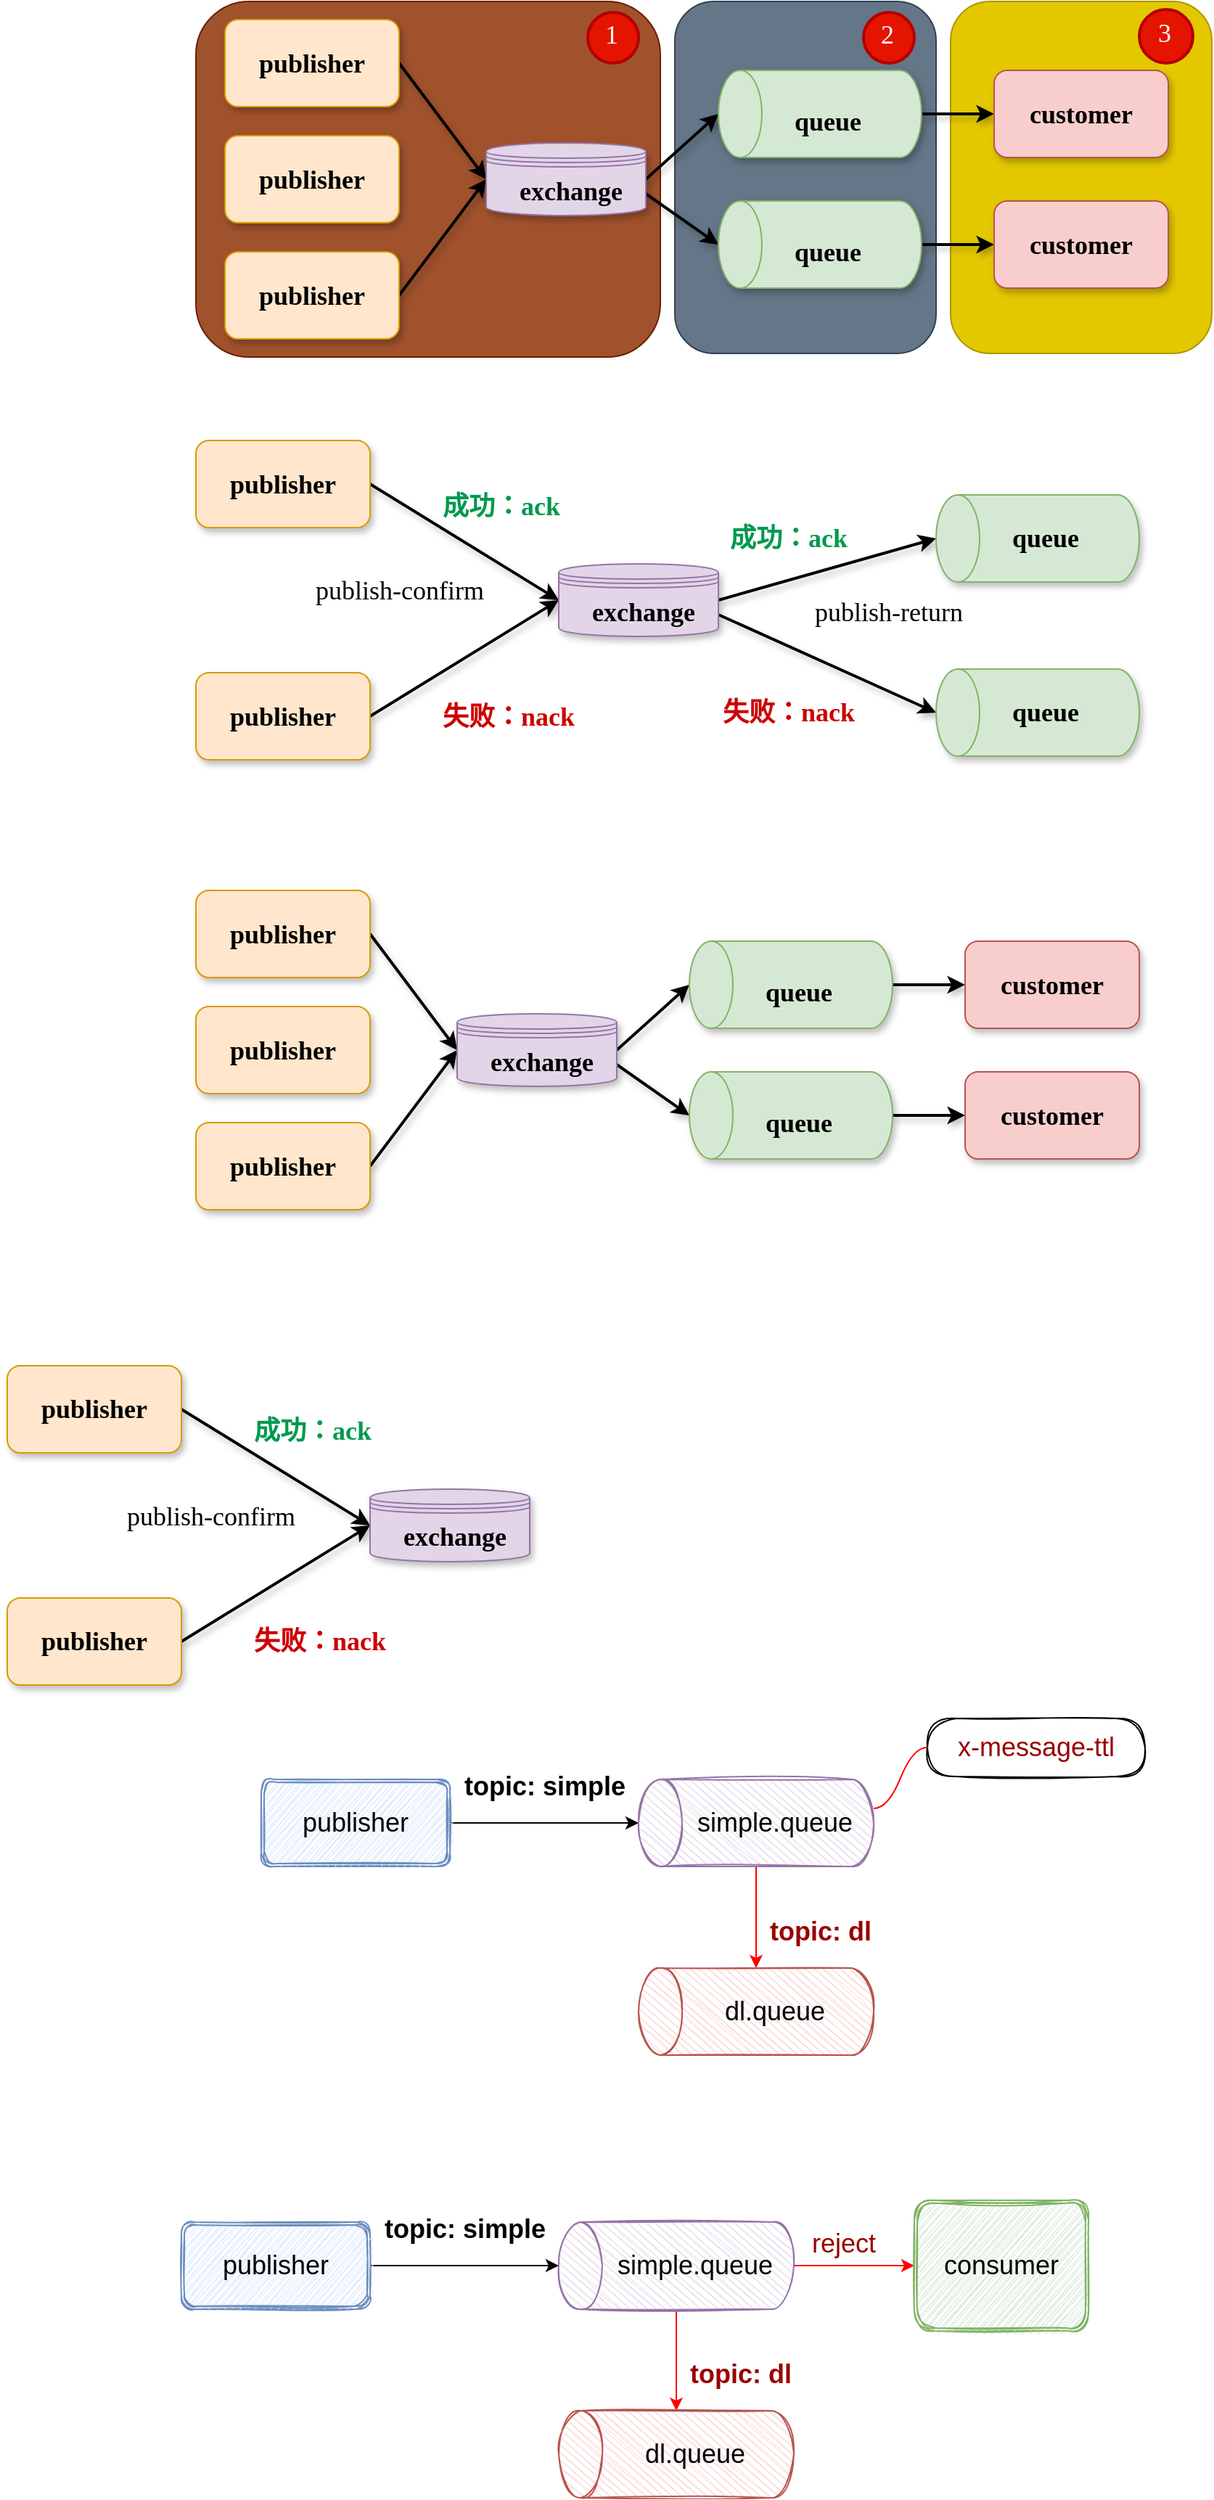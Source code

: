 <mxfile version="15.5.9" type="github">
  <diagram id="DfqF4grti_05bretxwBp" name="第 1 页">
    <mxGraphModel dx="1244" dy="832" grid="1" gridSize="10" guides="1" tooltips="1" connect="1" arrows="1" fold="1" page="1" pageScale="1" pageWidth="3300" pageHeight="4681" math="0" shadow="0">
      <root>
        <mxCell id="0" />
        <mxCell id="1" parent="0" />
        <mxCell id="EjoFfU5QmYsOKlTv9Tg1-23" value="" style="rounded=1;whiteSpace=wrap;html=1;shadow=0;sketch=0;fontFamily=JetBrains Mono;fontSize=18;fillColor=#e3c800;strokeColor=#B09500;fontColor=#000000;" parent="1" vertex="1">
          <mxGeometry x="850" y="130" width="180" height="242.5" as="geometry" />
        </mxCell>
        <mxCell id="EjoFfU5QmYsOKlTv9Tg1-22" value="" style="rounded=1;whiteSpace=wrap;html=1;shadow=0;sketch=0;fontFamily=JetBrains Mono;fontSize=18;fillColor=#647687;strokeColor=#314354;fontColor=#ffffff;" parent="1" vertex="1">
          <mxGeometry x="660" y="130" width="180" height="242.5" as="geometry" />
        </mxCell>
        <mxCell id="EjoFfU5QmYsOKlTv9Tg1-20" value="" style="rounded=1;whiteSpace=wrap;html=1;shadow=0;sketch=0;fontFamily=JetBrains Mono;fontSize=18;fillColor=#a0522d;strokeColor=#6D1F00;fontColor=#ffffff;" parent="1" vertex="1">
          <mxGeometry x="330" y="130" width="320" height="245" as="geometry" />
        </mxCell>
        <mxCell id="EjoFfU5QmYsOKlTv9Tg1-5" style="rounded=0;orthogonalLoop=1;jettySize=auto;html=1;exitX=1;exitY=0.5;exitDx=0;exitDy=0;entryX=0;entryY=0.5;entryDx=0;entryDy=0;fontFamily=JetBrains Mono;fontSize=18;strokeWidth=2;shadow=1;sketch=0;" parent="1" source="EjoFfU5QmYsOKlTv9Tg1-1" target="EjoFfU5QmYsOKlTv9Tg1-4" edge="1">
          <mxGeometry relative="1" as="geometry" />
        </mxCell>
        <mxCell id="EjoFfU5QmYsOKlTv9Tg1-1" value="publisher" style="rounded=1;whiteSpace=wrap;html=1;fontFamily=JetBrains Mono;fontSize=18;fontStyle=1;sketch=0;fillColor=#ffe6cc;strokeColor=#d79b00;shadow=1;" parent="1" vertex="1">
          <mxGeometry x="350" y="142.5" width="120" height="60" as="geometry" />
        </mxCell>
        <mxCell id="EjoFfU5QmYsOKlTv9Tg1-2" value="publisher" style="rounded=1;whiteSpace=wrap;html=1;fontFamily=JetBrains Mono;fontSize=18;fontStyle=1;sketch=0;fillColor=#ffe6cc;strokeColor=#d79b00;shadow=1;" parent="1" vertex="1">
          <mxGeometry x="350" y="222.5" width="120" height="60" as="geometry" />
        </mxCell>
        <mxCell id="EjoFfU5QmYsOKlTv9Tg1-7" style="edgeStyle=none;rounded=0;orthogonalLoop=1;jettySize=auto;html=1;exitX=1;exitY=0.5;exitDx=0;exitDy=0;entryX=0;entryY=0.5;entryDx=0;entryDy=0;fontFamily=JetBrains Mono;fontSize=18;strokeWidth=2;shadow=1;sketch=0;" parent="1" source="EjoFfU5QmYsOKlTv9Tg1-3" target="EjoFfU5QmYsOKlTv9Tg1-4" edge="1">
          <mxGeometry relative="1" as="geometry" />
        </mxCell>
        <mxCell id="EjoFfU5QmYsOKlTv9Tg1-3" value="publisher" style="rounded=1;whiteSpace=wrap;html=1;fontFamily=JetBrains Mono;fontSize=18;fontStyle=1;sketch=0;fillColor=#ffe6cc;strokeColor=#d79b00;shadow=1;" parent="1" vertex="1">
          <mxGeometry x="350" y="302.5" width="120" height="60" as="geometry" />
        </mxCell>
        <mxCell id="EjoFfU5QmYsOKlTv9Tg1-8" style="edgeStyle=none;rounded=0;orthogonalLoop=1;jettySize=auto;html=1;exitX=1;exitY=0.5;exitDx=0;exitDy=0;fontFamily=JetBrains Mono;fontSize=18;entryX=0.5;entryY=0;entryDx=0;entryDy=0;entryPerimeter=0;strokeWidth=2;shadow=1;sketch=0;" parent="1" source="EjoFfU5QmYsOKlTv9Tg1-4" target="EjoFfU5QmYsOKlTv9Tg1-10" edge="1">
          <mxGeometry relative="1" as="geometry">
            <mxPoint x="690" y="172.5" as="targetPoint" />
          </mxGeometry>
        </mxCell>
        <mxCell id="EjoFfU5QmYsOKlTv9Tg1-14" style="edgeStyle=none;rounded=0;orthogonalLoop=1;jettySize=auto;html=1;exitX=1;exitY=0.7;exitDx=0;exitDy=0;entryX=0.5;entryY=0;entryDx=0;entryDy=0;entryPerimeter=0;fontFamily=JetBrains Mono;fontSize=18;strokeWidth=2;shadow=1;sketch=0;" parent="1" source="EjoFfU5QmYsOKlTv9Tg1-4" target="EjoFfU5QmYsOKlTv9Tg1-12" edge="1">
          <mxGeometry relative="1" as="geometry" />
        </mxCell>
        <mxCell id="EjoFfU5QmYsOKlTv9Tg1-4" value="" style="shape=datastore;whiteSpace=wrap;html=1;rounded=1;shadow=1;glass=0;labelBackgroundColor=#ffffff;sketch=0;disableMultiStroke=0;disableMultiStrokeFill=0;fontFamily=JetBrains Mono;fontSize=14;fillColor=#e1d5e7;verticalAlign=middle;strokeColor=#9673a6;" parent="1" vertex="1">
          <mxGeometry x="530" y="227.5" width="110" height="50" as="geometry" />
        </mxCell>
        <mxCell id="EjoFfU5QmYsOKlTv9Tg1-17" style="edgeStyle=none;rounded=0;orthogonalLoop=1;jettySize=auto;html=1;exitX=0.5;exitY=1;exitDx=0;exitDy=0;exitPerimeter=0;entryX=0;entryY=0.5;entryDx=0;entryDy=0;fontFamily=JetBrains Mono;fontSize=18;strokeWidth=2;shadow=1;sketch=0;" parent="1" source="EjoFfU5QmYsOKlTv9Tg1-10" target="EjoFfU5QmYsOKlTv9Tg1-15" edge="1">
          <mxGeometry relative="1" as="geometry" />
        </mxCell>
        <mxCell id="EjoFfU5QmYsOKlTv9Tg1-10" value="" style="shape=cylinder3;whiteSpace=wrap;html=1;boundedLbl=1;backgroundOutline=1;size=15;sketch=0;fontFamily=JetBrains Mono;fontSize=18;rotation=-90;fillColor=#d5e8d4;strokeColor=#82b366;shadow=1;" parent="1" vertex="1">
          <mxGeometry x="730" y="137.5" width="60" height="140" as="geometry" />
        </mxCell>
        <mxCell id="EjoFfU5QmYsOKlTv9Tg1-11" value="&lt;b&gt;queue&lt;/b&gt;" style="text;html=1;align=center;verticalAlign=middle;resizable=0;points=[];autosize=1;strokeColor=none;fillColor=none;fontSize=18;fontFamily=JetBrains Mono;shadow=1;sketch=0;" parent="1" vertex="1">
          <mxGeometry x="730" y="197.5" width="70" height="30" as="geometry" />
        </mxCell>
        <mxCell id="EjoFfU5QmYsOKlTv9Tg1-18" style="edgeStyle=none;rounded=0;orthogonalLoop=1;jettySize=auto;html=1;exitX=0.5;exitY=1;exitDx=0;exitDy=0;exitPerimeter=0;fontFamily=JetBrains Mono;fontSize=18;strokeWidth=2;shadow=1;sketch=0;" parent="1" source="EjoFfU5QmYsOKlTv9Tg1-12" target="EjoFfU5QmYsOKlTv9Tg1-16" edge="1">
          <mxGeometry relative="1" as="geometry" />
        </mxCell>
        <mxCell id="EjoFfU5QmYsOKlTv9Tg1-12" value="" style="shape=cylinder3;whiteSpace=wrap;html=1;boundedLbl=1;backgroundOutline=1;size=15;sketch=0;fontFamily=JetBrains Mono;fontSize=18;rotation=-90;fillColor=#d5e8d4;strokeColor=#82b366;shadow=1;" parent="1" vertex="1">
          <mxGeometry x="730" y="227.5" width="60" height="140" as="geometry" />
        </mxCell>
        <mxCell id="EjoFfU5QmYsOKlTv9Tg1-13" value="&lt;b&gt;queue&lt;/b&gt;" style="text;html=1;align=center;verticalAlign=middle;resizable=0;points=[];autosize=1;strokeColor=none;fillColor=none;fontSize=18;fontFamily=JetBrains Mono;shadow=1;sketch=0;" parent="1" vertex="1">
          <mxGeometry x="730" y="287.5" width="70" height="30" as="geometry" />
        </mxCell>
        <mxCell id="EjoFfU5QmYsOKlTv9Tg1-15" value="customer" style="rounded=1;whiteSpace=wrap;html=1;fontFamily=JetBrains Mono;fontSize=18;fontStyle=1;sketch=0;fillColor=#f8cecc;strokeColor=#b85450;shadow=1;" parent="1" vertex="1">
          <mxGeometry x="880" y="177.5" width="120" height="60" as="geometry" />
        </mxCell>
        <mxCell id="EjoFfU5QmYsOKlTv9Tg1-16" value="customer" style="rounded=1;whiteSpace=wrap;html=1;fontFamily=JetBrains Mono;fontSize=18;fontStyle=1;sketch=0;fillColor=#f8cecc;strokeColor=#b85450;shadow=1;" parent="1" vertex="1">
          <mxGeometry x="880" y="267.5" width="120" height="60" as="geometry" />
        </mxCell>
        <mxCell id="EjoFfU5QmYsOKlTv9Tg1-19" value="&lt;b&gt;exchange&lt;/b&gt;" style="text;html=1;align=center;verticalAlign=middle;resizable=0;points=[];autosize=1;strokeColor=none;fillColor=none;fontSize=18;fontFamily=JetBrains Mono;" parent="1" vertex="1">
          <mxGeometry x="538" y="245.5" width="100" height="30" as="geometry" />
        </mxCell>
        <mxCell id="EjoFfU5QmYsOKlTv9Tg1-24" value="1" style="ellipse;whiteSpace=wrap;html=1;aspect=fixed;strokeWidth=2;fontFamily=Tahoma;spacingBottom=4;spacingRight=2;strokeColor=#B20000;shadow=0;sketch=0;fontSize=18;fillColor=#e51400;fontColor=#ffffff;" parent="1" vertex="1">
          <mxGeometry x="600" y="137.5" width="35" height="35" as="geometry" />
        </mxCell>
        <mxCell id="EjoFfU5QmYsOKlTv9Tg1-26" value="2" style="ellipse;whiteSpace=wrap;html=1;aspect=fixed;strokeWidth=2;fontFamily=Tahoma;spacingBottom=4;spacingRight=2;strokeColor=#B20000;shadow=0;sketch=0;fontSize=18;fillColor=#e51400;fontColor=#ffffff;" parent="1" vertex="1">
          <mxGeometry x="790" y="137.5" width="35" height="35" as="geometry" />
        </mxCell>
        <mxCell id="EjoFfU5QmYsOKlTv9Tg1-27" value="3" style="ellipse;whiteSpace=wrap;html=1;aspect=fixed;strokeWidth=2;fontFamily=Tahoma;spacingBottom=4;spacingRight=2;strokeColor=#B20000;shadow=0;sketch=0;fontSize=18;fillColor=#e51400;fontColor=#ffffff;" parent="1" vertex="1">
          <mxGeometry x="980" y="135.5" width="37" height="37" as="geometry" />
        </mxCell>
        <mxCell id="EjoFfU5QmYsOKlTv9Tg1-31" style="rounded=0;orthogonalLoop=1;jettySize=auto;html=1;exitX=1;exitY=0.5;exitDx=0;exitDy=0;entryX=0;entryY=0.5;entryDx=0;entryDy=0;fontFamily=JetBrains Mono;fontSize=18;strokeWidth=2;shadow=1;sketch=0;" parent="1" source="EjoFfU5QmYsOKlTv9Tg1-32" target="EjoFfU5QmYsOKlTv9Tg1-38" edge="1">
          <mxGeometry relative="1" as="geometry" />
        </mxCell>
        <mxCell id="EjoFfU5QmYsOKlTv9Tg1-51" value="publish-confirm" style="edgeLabel;html=1;align=center;verticalAlign=middle;resizable=0;points=[];fontSize=18;fontFamily=JetBrains Mono;" parent="EjoFfU5QmYsOKlTv9Tg1-31" vertex="1" connectable="0">
          <mxGeometry x="-0.222" y="1" relative="1" as="geometry">
            <mxPoint x="-31" y="43" as="offset" />
          </mxGeometry>
        </mxCell>
        <mxCell id="EjoFfU5QmYsOKlTv9Tg1-32" value="publisher" style="rounded=1;whiteSpace=wrap;html=1;fontFamily=JetBrains Mono;fontSize=18;fontStyle=1;sketch=0;fillColor=#ffe6cc;strokeColor=#d79b00;shadow=1;" parent="1" vertex="1">
          <mxGeometry x="330" y="432.5" width="120" height="60" as="geometry" />
        </mxCell>
        <mxCell id="EjoFfU5QmYsOKlTv9Tg1-64" style="edgeStyle=none;rounded=0;sketch=0;orthogonalLoop=1;jettySize=auto;html=1;exitX=1;exitY=0.5;exitDx=0;exitDy=0;entryX=0;entryY=0.5;entryDx=0;entryDy=0;shadow=1;fontFamily=JetBrains Mono;fontSize=18;fontColor=#000000;strokeWidth=2;" parent="1" source="EjoFfU5QmYsOKlTv9Tg1-35" target="EjoFfU5QmYsOKlTv9Tg1-38" edge="1">
          <mxGeometry relative="1" as="geometry" />
        </mxCell>
        <mxCell id="EjoFfU5QmYsOKlTv9Tg1-35" value="publisher" style="rounded=1;whiteSpace=wrap;html=1;fontFamily=JetBrains Mono;fontSize=18;fontStyle=1;sketch=0;fillColor=#ffe6cc;strokeColor=#d79b00;shadow=1;" parent="1" vertex="1">
          <mxGeometry x="330" y="592.5" width="120" height="60" as="geometry" />
        </mxCell>
        <mxCell id="EjoFfU5QmYsOKlTv9Tg1-36" style="edgeStyle=none;rounded=0;orthogonalLoop=1;jettySize=auto;html=1;exitX=1;exitY=0.5;exitDx=0;exitDy=0;fontFamily=JetBrains Mono;fontSize=18;entryX=0.5;entryY=0;entryDx=0;entryDy=0;entryPerimeter=0;strokeWidth=2;shadow=1;sketch=0;" parent="1" source="EjoFfU5QmYsOKlTv9Tg1-38" target="EjoFfU5QmYsOKlTv9Tg1-40" edge="1">
          <mxGeometry relative="1" as="geometry">
            <mxPoint x="740" y="462.5" as="targetPoint" />
          </mxGeometry>
        </mxCell>
        <mxCell id="EjoFfU5QmYsOKlTv9Tg1-57" value="publish-return" style="edgeLabel;html=1;align=center;verticalAlign=middle;resizable=0;points=[];fontSize=18;fontFamily=JetBrains Mono;fontColor=#000000;" parent="EjoFfU5QmYsOKlTv9Tg1-36" vertex="1" connectable="0">
          <mxGeometry x="-0.386" relative="1" as="geometry">
            <mxPoint x="71" y="21" as="offset" />
          </mxGeometry>
        </mxCell>
        <mxCell id="EjoFfU5QmYsOKlTv9Tg1-37" style="edgeStyle=none;rounded=0;orthogonalLoop=1;jettySize=auto;html=1;exitX=1;exitY=0.7;exitDx=0;exitDy=0;entryX=0.5;entryY=0;entryDx=0;entryDy=0;entryPerimeter=0;fontFamily=JetBrains Mono;fontSize=18;strokeWidth=2;shadow=1;sketch=0;" parent="1" source="EjoFfU5QmYsOKlTv9Tg1-38" target="EjoFfU5QmYsOKlTv9Tg1-43" edge="1">
          <mxGeometry relative="1" as="geometry" />
        </mxCell>
        <mxCell id="EjoFfU5QmYsOKlTv9Tg1-38" value="" style="shape=datastore;whiteSpace=wrap;html=1;rounded=1;shadow=1;glass=0;labelBackgroundColor=#ffffff;sketch=0;disableMultiStroke=0;disableMultiStrokeFill=0;fontFamily=JetBrains Mono;fontSize=14;fillColor=#e1d5e7;verticalAlign=middle;strokeColor=#9673a6;" parent="1" vertex="1">
          <mxGeometry x="580" y="517.5" width="110" height="50" as="geometry" />
        </mxCell>
        <mxCell id="EjoFfU5QmYsOKlTv9Tg1-40" value="" style="shape=cylinder3;whiteSpace=wrap;html=1;boundedLbl=1;backgroundOutline=1;size=15;sketch=0;fontFamily=JetBrains Mono;fontSize=18;rotation=-90;fillColor=#d5e8d4;strokeColor=#82b366;shadow=1;" parent="1" vertex="1">
          <mxGeometry x="880" y="430" width="60" height="140" as="geometry" />
        </mxCell>
        <mxCell id="EjoFfU5QmYsOKlTv9Tg1-41" value="&lt;b&gt;queue&lt;/b&gt;" style="text;html=1;align=center;verticalAlign=middle;resizable=0;points=[];autosize=1;strokeColor=none;fillColor=none;fontSize=18;fontFamily=JetBrains Mono;shadow=1;sketch=0;" parent="1" vertex="1">
          <mxGeometry x="880" y="484.5" width="70" height="30" as="geometry" />
        </mxCell>
        <mxCell id="EjoFfU5QmYsOKlTv9Tg1-43" value="" style="shape=cylinder3;whiteSpace=wrap;html=1;boundedLbl=1;backgroundOutline=1;size=15;sketch=0;fontFamily=JetBrains Mono;fontSize=18;rotation=-90;fillColor=#d5e8d4;strokeColor=#82b366;shadow=1;" parent="1" vertex="1">
          <mxGeometry x="880" y="550" width="60" height="140" as="geometry" />
        </mxCell>
        <mxCell id="EjoFfU5QmYsOKlTv9Tg1-44" value="&lt;b&gt;queue&lt;/b&gt;" style="text;html=1;align=center;verticalAlign=middle;resizable=0;points=[];autosize=1;strokeColor=none;fillColor=none;fontSize=18;fontFamily=JetBrains Mono;shadow=1;sketch=0;" parent="1" vertex="1">
          <mxGeometry x="880" y="605" width="70" height="30" as="geometry" />
        </mxCell>
        <mxCell id="EjoFfU5QmYsOKlTv9Tg1-47" value="&lt;b&gt;exchange&lt;/b&gt;" style="text;html=1;align=center;verticalAlign=middle;resizable=0;points=[];autosize=1;strokeColor=none;fillColor=none;fontSize=18;fontFamily=JetBrains Mono;" parent="1" vertex="1">
          <mxGeometry x="588" y="535.5" width="100" height="30" as="geometry" />
        </mxCell>
        <mxCell id="EjoFfU5QmYsOKlTv9Tg1-52" value="成功：ack" style="text;html=1;align=center;verticalAlign=middle;resizable=0;points=[];autosize=1;strokeColor=none;fillColor=none;fontSize=18;fontFamily=JetBrains Mono;fontColor=#00994D;fontStyle=1" parent="1" vertex="1">
          <mxGeometry x="490" y="462.5" width="100" height="30" as="geometry" />
        </mxCell>
        <mxCell id="EjoFfU5QmYsOKlTv9Tg1-53" value="失败：nack" style="text;html=1;align=center;verticalAlign=middle;resizable=0;points=[];autosize=1;strokeColor=none;fillColor=none;fontSize=18;fontFamily=JetBrains Mono;fontColor=#CC0000;fontStyle=1" parent="1" vertex="1">
          <mxGeometry x="490" y="607.5" width="110" height="30" as="geometry" />
        </mxCell>
        <mxCell id="EjoFfU5QmYsOKlTv9Tg1-58" value="成功：ack" style="text;html=1;align=center;verticalAlign=middle;resizable=0;points=[];autosize=1;strokeColor=none;fillColor=none;fontSize=18;fontFamily=JetBrains Mono;fontColor=#00994D;fontStyle=1" parent="1" vertex="1">
          <mxGeometry x="688" y="484.5" width="100" height="30" as="geometry" />
        </mxCell>
        <mxCell id="EjoFfU5QmYsOKlTv9Tg1-62" value="失败：nack" style="text;html=1;align=center;verticalAlign=middle;resizable=0;points=[];autosize=1;strokeColor=none;fillColor=none;fontSize=18;fontFamily=JetBrains Mono;fontColor=#CC0000;fontStyle=1" parent="1" vertex="1">
          <mxGeometry x="683" y="605" width="110" height="30" as="geometry" />
        </mxCell>
        <mxCell id="EjoFfU5QmYsOKlTv9Tg1-63" value="" style="shape=image;html=1;verticalAlign=top;verticalLabelPosition=bottom;labelBackgroundColor=#ffffff;imageAspect=0;aspect=fixed;image=https://cdn1.iconfinder.com/data/icons/DarkGlass_Reworked/128x128/actions/stop.png;shadow=0;sketch=0;fontFamily=JetBrains Mono;fontSize=18;fontColor=#CC0000;" parent="1" vertex="1">
          <mxGeometry x="746" y="567.5" width="42" height="42" as="geometry" />
        </mxCell>
        <mxCell id="EjoFfU5QmYsOKlTv9Tg1-65" value="" style="shape=image;html=1;verticalAlign=top;verticalLabelPosition=bottom;labelBackgroundColor=#ffffff;imageAspect=0;aspect=fixed;image=https://cdn1.iconfinder.com/data/icons/DarkGlass_Reworked/128x128/actions/stop.png;shadow=0;sketch=0;fontFamily=JetBrains Mono;fontSize=18;fontColor=#CC0000;" parent="1" vertex="1">
          <mxGeometry x="490" y="565.5" width="42" height="42" as="geometry" />
        </mxCell>
        <mxCell id="wfBfd0RTRODELjSgQt6T-4" style="rounded=0;orthogonalLoop=1;jettySize=auto;html=1;exitX=1;exitY=0.5;exitDx=0;exitDy=0;entryX=0;entryY=0.5;entryDx=0;entryDy=0;fontFamily=JetBrains Mono;fontSize=18;strokeWidth=2;shadow=1;sketch=0;" parent="1" source="wfBfd0RTRODELjSgQt6T-5" target="wfBfd0RTRODELjSgQt6T-11" edge="1">
          <mxGeometry relative="1" as="geometry" />
        </mxCell>
        <mxCell id="wfBfd0RTRODELjSgQt6T-5" value="publisher" style="rounded=1;whiteSpace=wrap;html=1;fontFamily=JetBrains Mono;fontSize=18;fontStyle=1;sketch=0;fillColor=#ffe6cc;strokeColor=#d79b00;shadow=1;" parent="1" vertex="1">
          <mxGeometry x="330" y="742.5" width="120" height="60" as="geometry" />
        </mxCell>
        <mxCell id="wfBfd0RTRODELjSgQt6T-6" value="publisher" style="rounded=1;whiteSpace=wrap;html=1;fontFamily=JetBrains Mono;fontSize=18;fontStyle=1;sketch=0;fillColor=#ffe6cc;strokeColor=#d79b00;shadow=1;" parent="1" vertex="1">
          <mxGeometry x="330" y="822.5" width="120" height="60" as="geometry" />
        </mxCell>
        <mxCell id="wfBfd0RTRODELjSgQt6T-7" style="edgeStyle=none;rounded=0;orthogonalLoop=1;jettySize=auto;html=1;exitX=1;exitY=0.5;exitDx=0;exitDy=0;entryX=0;entryY=0.5;entryDx=0;entryDy=0;fontFamily=JetBrains Mono;fontSize=18;strokeWidth=2;shadow=1;sketch=0;" parent="1" source="wfBfd0RTRODELjSgQt6T-8" target="wfBfd0RTRODELjSgQt6T-11" edge="1">
          <mxGeometry relative="1" as="geometry" />
        </mxCell>
        <mxCell id="wfBfd0RTRODELjSgQt6T-8" value="publisher" style="rounded=1;whiteSpace=wrap;html=1;fontFamily=JetBrains Mono;fontSize=18;fontStyle=1;sketch=0;fillColor=#ffe6cc;strokeColor=#d79b00;shadow=1;" parent="1" vertex="1">
          <mxGeometry x="330" y="902.5" width="120" height="60" as="geometry" />
        </mxCell>
        <mxCell id="wfBfd0RTRODELjSgQt6T-9" style="edgeStyle=none;rounded=0;orthogonalLoop=1;jettySize=auto;html=1;exitX=1;exitY=0.5;exitDx=0;exitDy=0;fontFamily=JetBrains Mono;fontSize=18;entryX=0.5;entryY=0;entryDx=0;entryDy=0;entryPerimeter=0;strokeWidth=2;shadow=1;sketch=0;" parent="1" source="wfBfd0RTRODELjSgQt6T-11" target="wfBfd0RTRODELjSgQt6T-13" edge="1">
          <mxGeometry relative="1" as="geometry">
            <mxPoint x="670" y="772.5" as="targetPoint" />
          </mxGeometry>
        </mxCell>
        <mxCell id="wfBfd0RTRODELjSgQt6T-10" style="edgeStyle=none;rounded=0;orthogonalLoop=1;jettySize=auto;html=1;exitX=1;exitY=0.7;exitDx=0;exitDy=0;entryX=0.5;entryY=0;entryDx=0;entryDy=0;entryPerimeter=0;fontFamily=JetBrains Mono;fontSize=18;strokeWidth=2;shadow=1;sketch=0;" parent="1" source="wfBfd0RTRODELjSgQt6T-11" target="wfBfd0RTRODELjSgQt6T-16" edge="1">
          <mxGeometry relative="1" as="geometry" />
        </mxCell>
        <mxCell id="wfBfd0RTRODELjSgQt6T-11" value="" style="shape=datastore;whiteSpace=wrap;html=1;rounded=1;shadow=1;glass=0;labelBackgroundColor=#ffffff;sketch=0;disableMultiStroke=0;disableMultiStrokeFill=0;fontFamily=JetBrains Mono;fontSize=14;fillColor=#e1d5e7;verticalAlign=middle;strokeColor=#9673a6;" parent="1" vertex="1">
          <mxGeometry x="510" y="827.5" width="110" height="50" as="geometry" />
        </mxCell>
        <mxCell id="wfBfd0RTRODELjSgQt6T-12" style="edgeStyle=none;rounded=0;orthogonalLoop=1;jettySize=auto;html=1;exitX=0.5;exitY=1;exitDx=0;exitDy=0;exitPerimeter=0;entryX=0;entryY=0.5;entryDx=0;entryDy=0;fontFamily=JetBrains Mono;fontSize=18;strokeWidth=2;shadow=1;sketch=0;" parent="1" source="wfBfd0RTRODELjSgQt6T-13" target="wfBfd0RTRODELjSgQt6T-18" edge="1">
          <mxGeometry relative="1" as="geometry" />
        </mxCell>
        <mxCell id="wfBfd0RTRODELjSgQt6T-13" value="" style="shape=cylinder3;whiteSpace=wrap;html=1;boundedLbl=1;backgroundOutline=1;size=15;sketch=0;fontFamily=JetBrains Mono;fontSize=18;rotation=-90;fillColor=#d5e8d4;strokeColor=#82b366;shadow=1;" parent="1" vertex="1">
          <mxGeometry x="710" y="737.5" width="60" height="140" as="geometry" />
        </mxCell>
        <mxCell id="wfBfd0RTRODELjSgQt6T-14" value="&lt;b&gt;queue&lt;/b&gt;" style="text;html=1;align=center;verticalAlign=middle;resizable=0;points=[];autosize=1;strokeColor=none;fillColor=none;fontSize=18;fontFamily=JetBrains Mono;shadow=1;sketch=0;" parent="1" vertex="1">
          <mxGeometry x="710" y="797.5" width="70" height="30" as="geometry" />
        </mxCell>
        <mxCell id="wfBfd0RTRODELjSgQt6T-15" style="edgeStyle=none;rounded=0;orthogonalLoop=1;jettySize=auto;html=1;exitX=0.5;exitY=1;exitDx=0;exitDy=0;exitPerimeter=0;fontFamily=JetBrains Mono;fontSize=18;strokeWidth=2;shadow=1;sketch=0;" parent="1" source="wfBfd0RTRODELjSgQt6T-16" target="wfBfd0RTRODELjSgQt6T-19" edge="1">
          <mxGeometry relative="1" as="geometry" />
        </mxCell>
        <mxCell id="wfBfd0RTRODELjSgQt6T-16" value="" style="shape=cylinder3;whiteSpace=wrap;html=1;boundedLbl=1;backgroundOutline=1;size=15;sketch=0;fontFamily=JetBrains Mono;fontSize=18;rotation=-90;fillColor=#d5e8d4;strokeColor=#82b366;shadow=1;" parent="1" vertex="1">
          <mxGeometry x="710" y="827.5" width="60" height="140" as="geometry" />
        </mxCell>
        <mxCell id="wfBfd0RTRODELjSgQt6T-17" value="&lt;b&gt;queue&lt;/b&gt;" style="text;html=1;align=center;verticalAlign=middle;resizable=0;points=[];autosize=1;strokeColor=none;fillColor=none;fontSize=18;fontFamily=JetBrains Mono;shadow=1;sketch=0;" parent="1" vertex="1">
          <mxGeometry x="710" y="887.5" width="70" height="30" as="geometry" />
        </mxCell>
        <mxCell id="wfBfd0RTRODELjSgQt6T-18" value="customer" style="rounded=1;whiteSpace=wrap;html=1;fontFamily=JetBrains Mono;fontSize=18;fontStyle=1;sketch=0;fillColor=#f8cecc;strokeColor=#b85450;shadow=1;" parent="1" vertex="1">
          <mxGeometry x="860" y="777.5" width="120" height="60" as="geometry" />
        </mxCell>
        <mxCell id="wfBfd0RTRODELjSgQt6T-19" value="customer" style="rounded=1;whiteSpace=wrap;html=1;fontFamily=JetBrains Mono;fontSize=18;fontStyle=1;sketch=0;fillColor=#f8cecc;strokeColor=#b85450;shadow=1;" parent="1" vertex="1">
          <mxGeometry x="860" y="867.5" width="120" height="60" as="geometry" />
        </mxCell>
        <mxCell id="wfBfd0RTRODELjSgQt6T-20" value="&lt;b&gt;exchange&lt;/b&gt;" style="text;html=1;align=center;verticalAlign=middle;resizable=0;points=[];autosize=1;strokeColor=none;fillColor=none;fontSize=18;fontFamily=JetBrains Mono;" parent="1" vertex="1">
          <mxGeometry x="518" y="845.5" width="100" height="30" as="geometry" />
        </mxCell>
        <mxCell id="iKrqZMiCd4_pOFUdWp5P-1" style="rounded=0;orthogonalLoop=1;jettySize=auto;html=1;exitX=1;exitY=0.5;exitDx=0;exitDy=0;entryX=0;entryY=0.5;entryDx=0;entryDy=0;fontFamily=JetBrains Mono;fontSize=18;strokeWidth=2;shadow=1;sketch=0;" parent="1" source="iKrqZMiCd4_pOFUdWp5P-3" target="iKrqZMiCd4_pOFUdWp5P-6" edge="1">
          <mxGeometry relative="1" as="geometry" />
        </mxCell>
        <mxCell id="iKrqZMiCd4_pOFUdWp5P-2" value="publish-confirm" style="edgeLabel;html=1;align=center;verticalAlign=middle;resizable=0;points=[];fontSize=18;fontFamily=JetBrains Mono;" parent="iKrqZMiCd4_pOFUdWp5P-1" vertex="1" connectable="0">
          <mxGeometry x="-0.222" y="1" relative="1" as="geometry">
            <mxPoint x="-31" y="43" as="offset" />
          </mxGeometry>
        </mxCell>
        <mxCell id="iKrqZMiCd4_pOFUdWp5P-3" value="publisher" style="rounded=1;whiteSpace=wrap;html=1;fontFamily=JetBrains Mono;fontSize=18;fontStyle=1;sketch=0;fillColor=#ffe6cc;strokeColor=#d79b00;shadow=1;" parent="1" vertex="1">
          <mxGeometry x="200" y="1070" width="120" height="60" as="geometry" />
        </mxCell>
        <mxCell id="iKrqZMiCd4_pOFUdWp5P-4" style="edgeStyle=none;rounded=0;sketch=0;orthogonalLoop=1;jettySize=auto;html=1;exitX=1;exitY=0.5;exitDx=0;exitDy=0;entryX=0;entryY=0.5;entryDx=0;entryDy=0;shadow=1;fontFamily=JetBrains Mono;fontSize=18;fontColor=#000000;strokeWidth=2;" parent="1" source="iKrqZMiCd4_pOFUdWp5P-5" target="iKrqZMiCd4_pOFUdWp5P-6" edge="1">
          <mxGeometry relative="1" as="geometry" />
        </mxCell>
        <mxCell id="iKrqZMiCd4_pOFUdWp5P-5" value="publisher" style="rounded=1;whiteSpace=wrap;html=1;fontFamily=JetBrains Mono;fontSize=18;fontStyle=1;sketch=0;fillColor=#ffe6cc;strokeColor=#d79b00;shadow=1;" parent="1" vertex="1">
          <mxGeometry x="200" y="1230" width="120" height="60" as="geometry" />
        </mxCell>
        <mxCell id="iKrqZMiCd4_pOFUdWp5P-6" value="" style="shape=datastore;whiteSpace=wrap;html=1;rounded=1;shadow=1;glass=0;labelBackgroundColor=#ffffff;sketch=0;disableMultiStroke=0;disableMultiStrokeFill=0;fontFamily=JetBrains Mono;fontSize=14;fillColor=#e1d5e7;verticalAlign=middle;strokeColor=#9673a6;" parent="1" vertex="1">
          <mxGeometry x="450" y="1155" width="110" height="50" as="geometry" />
        </mxCell>
        <mxCell id="iKrqZMiCd4_pOFUdWp5P-7" value="&lt;b&gt;exchange&lt;/b&gt;" style="text;html=1;align=center;verticalAlign=middle;resizable=0;points=[];autosize=1;strokeColor=none;fillColor=none;fontSize=18;fontFamily=JetBrains Mono;" parent="1" vertex="1">
          <mxGeometry x="458" y="1173" width="100" height="30" as="geometry" />
        </mxCell>
        <mxCell id="iKrqZMiCd4_pOFUdWp5P-8" value="成功：ack" style="text;html=1;align=center;verticalAlign=middle;resizable=0;points=[];autosize=1;strokeColor=none;fillColor=none;fontSize=18;fontFamily=JetBrains Mono;fontColor=#00994D;fontStyle=1" parent="1" vertex="1">
          <mxGeometry x="360" y="1100" width="100" height="30" as="geometry" />
        </mxCell>
        <mxCell id="iKrqZMiCd4_pOFUdWp5P-9" value="失败：nack" style="text;html=1;align=center;verticalAlign=middle;resizable=0;points=[];autosize=1;strokeColor=none;fillColor=none;fontSize=18;fontFamily=JetBrains Mono;fontColor=#CC0000;fontStyle=1" parent="1" vertex="1">
          <mxGeometry x="360" y="1245" width="110" height="30" as="geometry" />
        </mxCell>
        <mxCell id="iKrqZMiCd4_pOFUdWp5P-10" value="" style="shape=image;html=1;verticalAlign=top;verticalLabelPosition=bottom;labelBackgroundColor=#ffffff;imageAspect=0;aspect=fixed;image=https://cdn1.iconfinder.com/data/icons/DarkGlass_Reworked/128x128/actions/stop.png;shadow=0;sketch=0;fontFamily=JetBrains Mono;fontSize=18;fontColor=#CC0000;" parent="1" vertex="1">
          <mxGeometry x="360" y="1203" width="42" height="42" as="geometry" />
        </mxCell>
        <mxCell id="UPnLXfrSRp9NxwIXMGcm-7" style="edgeStyle=orthogonalEdgeStyle;rounded=0;orthogonalLoop=1;jettySize=auto;html=1;exitX=1;exitY=0.5;exitDx=0;exitDy=0;entryX=0.5;entryY=0;entryDx=0;entryDy=0;entryPerimeter=0;" edge="1" parent="1" source="UPnLXfrSRp9NxwIXMGcm-2" target="UPnLXfrSRp9NxwIXMGcm-6">
          <mxGeometry relative="1" as="geometry" />
        </mxCell>
        <mxCell id="UPnLXfrSRp9NxwIXMGcm-2" value="publisher" style="shape=ext;double=1;rounded=1;whiteSpace=wrap;html=1;sketch=1;shadow=0;fontSize=18;fillColor=#dae8fc;strokeColor=#6c8ebf;" vertex="1" parent="1">
          <mxGeometry x="320" y="1660" width="130" height="60" as="geometry" />
        </mxCell>
        <mxCell id="UPnLXfrSRp9NxwIXMGcm-13" style="edgeStyle=orthogonalEdgeStyle;orthogonalLoop=1;jettySize=auto;html=1;exitX=0.5;exitY=1;exitDx=0;exitDy=0;exitPerimeter=0;fontSize=18;strokeColor=#FF0000;curved=1;" edge="1" parent="1" source="UPnLXfrSRp9NxwIXMGcm-6" target="UPnLXfrSRp9NxwIXMGcm-10">
          <mxGeometry relative="1" as="geometry" />
        </mxCell>
        <mxCell id="UPnLXfrSRp9NxwIXMGcm-15" style="edgeStyle=orthogonalEdgeStyle;curved=1;orthogonalLoop=1;jettySize=auto;html=1;exitX=0;exitY=0.5;exitDx=0;exitDy=0;exitPerimeter=0;fontSize=18;fontColor=#990000;strokeColor=#FF0000;entryX=1;entryY=0.5;entryDx=0;entryDy=0;entryPerimeter=0;" edge="1" parent="1" source="UPnLXfrSRp9NxwIXMGcm-6" target="UPnLXfrSRp9NxwIXMGcm-16">
          <mxGeometry relative="1" as="geometry">
            <mxPoint x="661" y="1770" as="targetPoint" />
          </mxGeometry>
        </mxCell>
        <mxCell id="UPnLXfrSRp9NxwIXMGcm-6" value="simple.queue" style="shape=cylinder3;whiteSpace=wrap;html=1;boundedLbl=1;backgroundOutline=1;size=15;shadow=0;sketch=1;direction=north;fontSize=18;fillColor=#e1d5e7;strokeColor=#9673a6;" vertex="1" parent="1">
          <mxGeometry x="580" y="1660" width="162" height="60" as="geometry" />
        </mxCell>
        <mxCell id="UPnLXfrSRp9NxwIXMGcm-8" value="topic: simple" style="text;html=1;align=center;verticalAlign=middle;resizable=0;points=[];autosize=1;strokeColor=none;fillColor=none;fontStyle=1;fontSize=18;" vertex="1" parent="1">
          <mxGeometry x="450" y="1650" width="130" height="30" as="geometry" />
        </mxCell>
        <mxCell id="UPnLXfrSRp9NxwIXMGcm-10" value="consumer" style="shape=ext;double=1;rounded=1;whiteSpace=wrap;html=1;shadow=0;sketch=1;fontSize=18;fillColor=#d5e8d4;strokeColor=#82b366;" vertex="1" parent="1">
          <mxGeometry x="825" y="1645" width="120" height="90" as="geometry" />
        </mxCell>
        <mxCell id="UPnLXfrSRp9NxwIXMGcm-14" value="reject" style="text;html=1;align=center;verticalAlign=middle;resizable=0;points=[];autosize=1;strokeColor=none;fillColor=none;fontSize=18;fontColor=#990000;" vertex="1" parent="1">
          <mxGeometry x="746" y="1660" width="60" height="30" as="geometry" />
        </mxCell>
        <mxCell id="UPnLXfrSRp9NxwIXMGcm-16" value="dl.queue" style="shape=cylinder3;whiteSpace=wrap;html=1;boundedLbl=1;backgroundOutline=1;size=15;shadow=0;sketch=1;direction=north;fontSize=18;fillColor=#f8cecc;strokeColor=#b85450;" vertex="1" parent="1">
          <mxGeometry x="580" y="1790" width="162" height="60" as="geometry" />
        </mxCell>
        <mxCell id="UPnLXfrSRp9NxwIXMGcm-18" value="topic: dl" style="text;html=1;align=center;verticalAlign=middle;resizable=0;points=[];autosize=1;strokeColor=none;fillColor=none;fontStyle=1;fontSize=18;fontColor=#990000;" vertex="1" parent="1">
          <mxGeometry x="660" y="1750" width="90" height="30" as="geometry" />
        </mxCell>
        <mxCell id="UPnLXfrSRp9NxwIXMGcm-20" style="edgeStyle=orthogonalEdgeStyle;rounded=0;orthogonalLoop=1;jettySize=auto;html=1;exitX=1;exitY=0.5;exitDx=0;exitDy=0;entryX=0.5;entryY=0;entryDx=0;entryDy=0;entryPerimeter=0;" edge="1" parent="1" source="UPnLXfrSRp9NxwIXMGcm-21" target="UPnLXfrSRp9NxwIXMGcm-24">
          <mxGeometry relative="1" as="geometry" />
        </mxCell>
        <mxCell id="UPnLXfrSRp9NxwIXMGcm-21" value="publisher" style="shape=ext;double=1;rounded=1;whiteSpace=wrap;html=1;sketch=1;shadow=0;fontSize=18;fillColor=#dae8fc;strokeColor=#6c8ebf;" vertex="1" parent="1">
          <mxGeometry x="375" y="1355" width="130" height="60" as="geometry" />
        </mxCell>
        <mxCell id="UPnLXfrSRp9NxwIXMGcm-23" style="edgeStyle=orthogonalEdgeStyle;curved=1;orthogonalLoop=1;jettySize=auto;html=1;exitX=0;exitY=0.5;exitDx=0;exitDy=0;exitPerimeter=0;fontSize=18;fontColor=#990000;strokeColor=#FF0000;entryX=1;entryY=0.5;entryDx=0;entryDy=0;entryPerimeter=0;" edge="1" parent="1" source="UPnLXfrSRp9NxwIXMGcm-24" target="UPnLXfrSRp9NxwIXMGcm-28">
          <mxGeometry relative="1" as="geometry">
            <mxPoint x="716" y="1465" as="targetPoint" />
          </mxGeometry>
        </mxCell>
        <mxCell id="UPnLXfrSRp9NxwIXMGcm-24" value="simple.queue" style="shape=cylinder3;whiteSpace=wrap;html=1;boundedLbl=1;backgroundOutline=1;size=15;shadow=0;sketch=1;direction=north;fontSize=18;fillColor=#e1d5e7;strokeColor=#9673a6;" vertex="1" parent="1">
          <mxGeometry x="635" y="1355" width="162" height="60" as="geometry" />
        </mxCell>
        <mxCell id="UPnLXfrSRp9NxwIXMGcm-25" value="topic: simple" style="text;html=1;align=center;verticalAlign=middle;resizable=0;points=[];autosize=1;strokeColor=none;fillColor=none;fontStyle=1;fontSize=18;" vertex="1" parent="1">
          <mxGeometry x="505" y="1345" width="130" height="30" as="geometry" />
        </mxCell>
        <mxCell id="UPnLXfrSRp9NxwIXMGcm-28" value="dl.queue" style="shape=cylinder3;whiteSpace=wrap;html=1;boundedLbl=1;backgroundOutline=1;size=15;shadow=0;sketch=1;direction=north;fontSize=18;fillColor=#f8cecc;strokeColor=#b85450;" vertex="1" parent="1">
          <mxGeometry x="635" y="1485" width="162" height="60" as="geometry" />
        </mxCell>
        <mxCell id="UPnLXfrSRp9NxwIXMGcm-29" value="topic: dl" style="text;html=1;align=center;verticalAlign=middle;resizable=0;points=[];autosize=1;strokeColor=none;fillColor=none;fontStyle=1;fontSize=18;fontColor=#990000;" vertex="1" parent="1">
          <mxGeometry x="715" y="1445" width="90" height="30" as="geometry" />
        </mxCell>
        <mxCell id="UPnLXfrSRp9NxwIXMGcm-30" value="x-message-ttl" style="whiteSpace=wrap;html=1;rounded=1;arcSize=50;align=center;verticalAlign=middle;strokeWidth=1;autosize=1;spacing=4;treeFolding=1;treeMoving=1;newEdgeStyle={&quot;edgeStyle&quot;:&quot;entityRelationEdgeStyle&quot;,&quot;startArrow&quot;:&quot;none&quot;,&quot;endArrow&quot;:&quot;none&quot;,&quot;segment&quot;:10,&quot;curved&quot;:1};shadow=0;sketch=1;fontSize=18;fontColor=#990000;" vertex="1" parent="1">
          <mxGeometry x="834" y="1313" width="150" height="40" as="geometry" />
        </mxCell>
        <mxCell id="UPnLXfrSRp9NxwIXMGcm-31" value="" style="edgeStyle=entityRelationEdgeStyle;startArrow=none;endArrow=none;segment=10;curved=1;fontSize=18;fontColor=#990000;strokeColor=#FF0000;" edge="1" target="UPnLXfrSRp9NxwIXMGcm-30" parent="1">
          <mxGeometry relative="1" as="geometry">
            <mxPoint x="797" y="1375" as="sourcePoint" />
          </mxGeometry>
        </mxCell>
      </root>
    </mxGraphModel>
  </diagram>
</mxfile>
